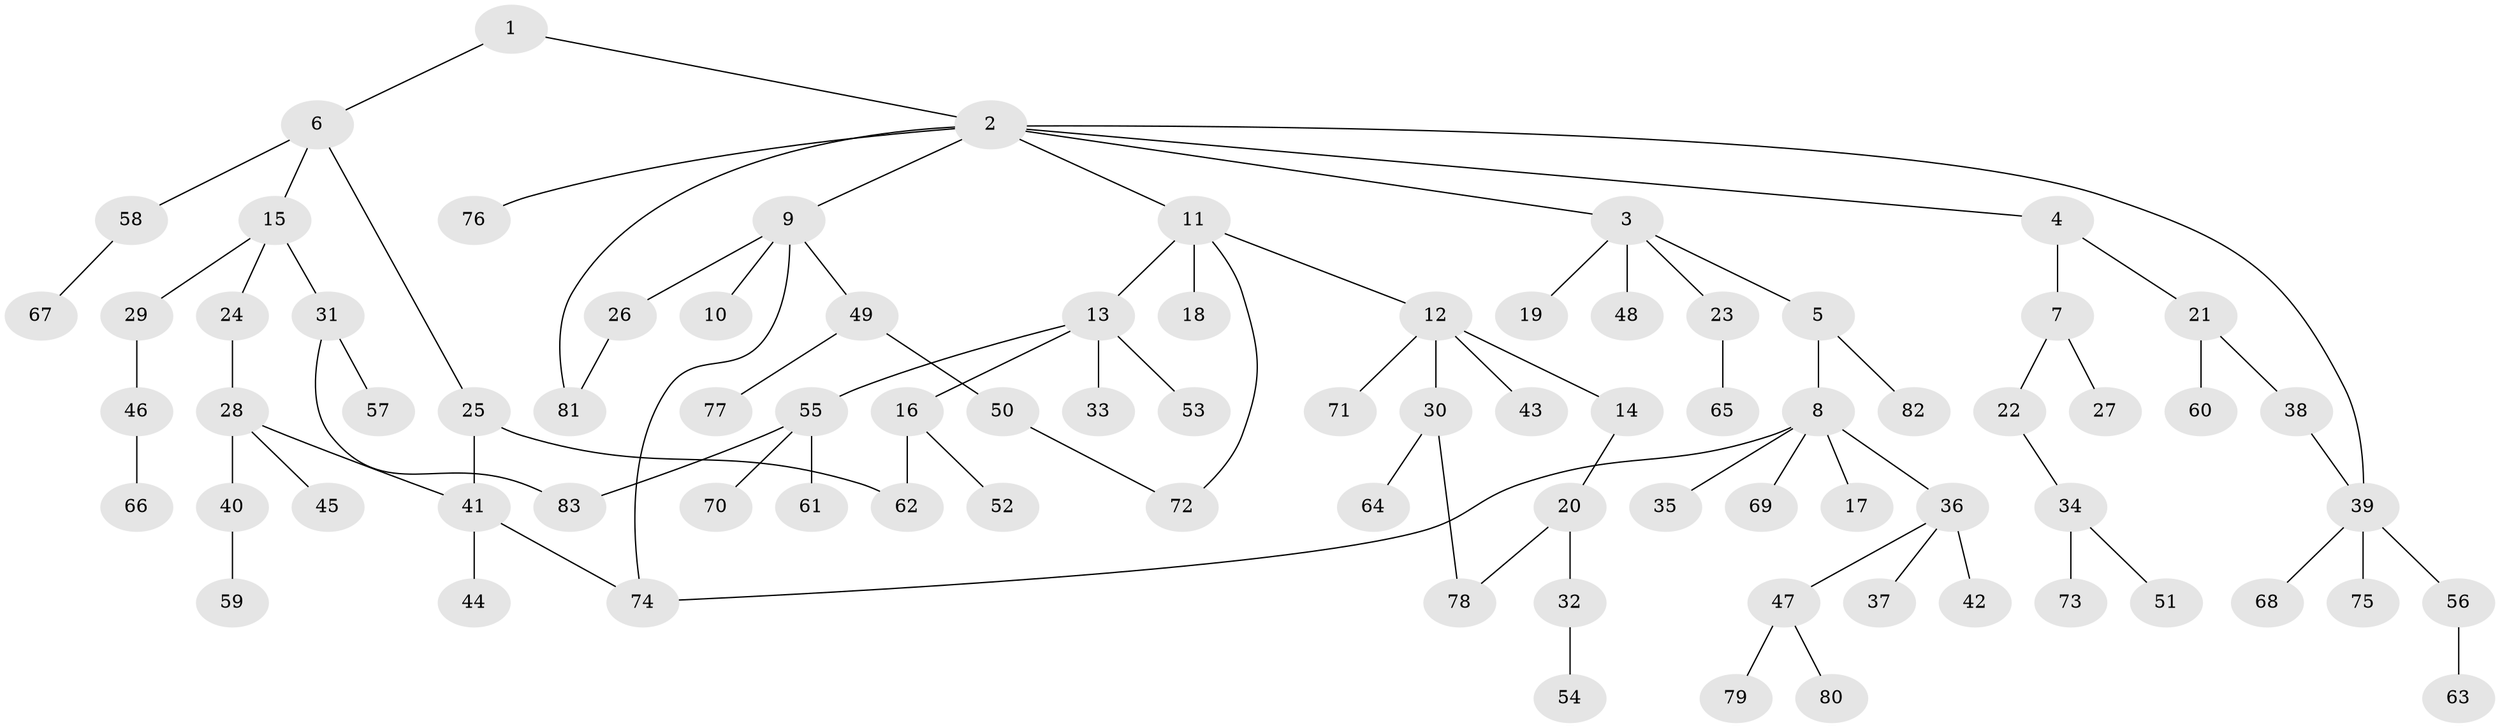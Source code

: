 // Generated by graph-tools (version 1.1) at 2025/25/03/09/25 03:25:32]
// undirected, 83 vertices, 91 edges
graph export_dot {
graph [start="1"]
  node [color=gray90,style=filled];
  1;
  2;
  3;
  4;
  5;
  6;
  7;
  8;
  9;
  10;
  11;
  12;
  13;
  14;
  15;
  16;
  17;
  18;
  19;
  20;
  21;
  22;
  23;
  24;
  25;
  26;
  27;
  28;
  29;
  30;
  31;
  32;
  33;
  34;
  35;
  36;
  37;
  38;
  39;
  40;
  41;
  42;
  43;
  44;
  45;
  46;
  47;
  48;
  49;
  50;
  51;
  52;
  53;
  54;
  55;
  56;
  57;
  58;
  59;
  60;
  61;
  62;
  63;
  64;
  65;
  66;
  67;
  68;
  69;
  70;
  71;
  72;
  73;
  74;
  75;
  76;
  77;
  78;
  79;
  80;
  81;
  82;
  83;
  1 -- 2;
  1 -- 6;
  2 -- 3;
  2 -- 4;
  2 -- 9;
  2 -- 11;
  2 -- 39;
  2 -- 76;
  2 -- 81;
  3 -- 5;
  3 -- 19;
  3 -- 23;
  3 -- 48;
  4 -- 7;
  4 -- 21;
  5 -- 8;
  5 -- 82;
  6 -- 15;
  6 -- 25;
  6 -- 58;
  7 -- 22;
  7 -- 27;
  8 -- 17;
  8 -- 35;
  8 -- 36;
  8 -- 69;
  8 -- 74;
  9 -- 10;
  9 -- 26;
  9 -- 49;
  9 -- 74;
  11 -- 12;
  11 -- 13;
  11 -- 18;
  11 -- 72;
  12 -- 14;
  12 -- 30;
  12 -- 43;
  12 -- 71;
  13 -- 16;
  13 -- 33;
  13 -- 53;
  13 -- 55;
  14 -- 20;
  15 -- 24;
  15 -- 29;
  15 -- 31;
  16 -- 52;
  16 -- 62;
  20 -- 32;
  20 -- 78;
  21 -- 38;
  21 -- 60;
  22 -- 34;
  23 -- 65;
  24 -- 28;
  25 -- 41;
  25 -- 62;
  26 -- 81;
  28 -- 40;
  28 -- 45;
  28 -- 41;
  29 -- 46;
  30 -- 64;
  30 -- 78;
  31 -- 57;
  31 -- 83;
  32 -- 54;
  34 -- 51;
  34 -- 73;
  36 -- 37;
  36 -- 42;
  36 -- 47;
  38 -- 39;
  39 -- 56;
  39 -- 68;
  39 -- 75;
  40 -- 59;
  41 -- 44;
  41 -- 74;
  46 -- 66;
  47 -- 79;
  47 -- 80;
  49 -- 50;
  49 -- 77;
  50 -- 72;
  55 -- 61;
  55 -- 70;
  55 -- 83;
  56 -- 63;
  58 -- 67;
}
